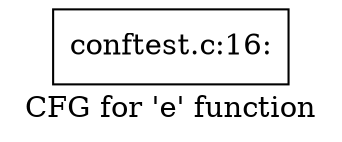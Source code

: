 digraph "CFG for 'e' function" {
	label="CFG for 'e' function";

	Node0x5593da686dc0 [shape=record,label="{conftest.c:16:}"];
}
